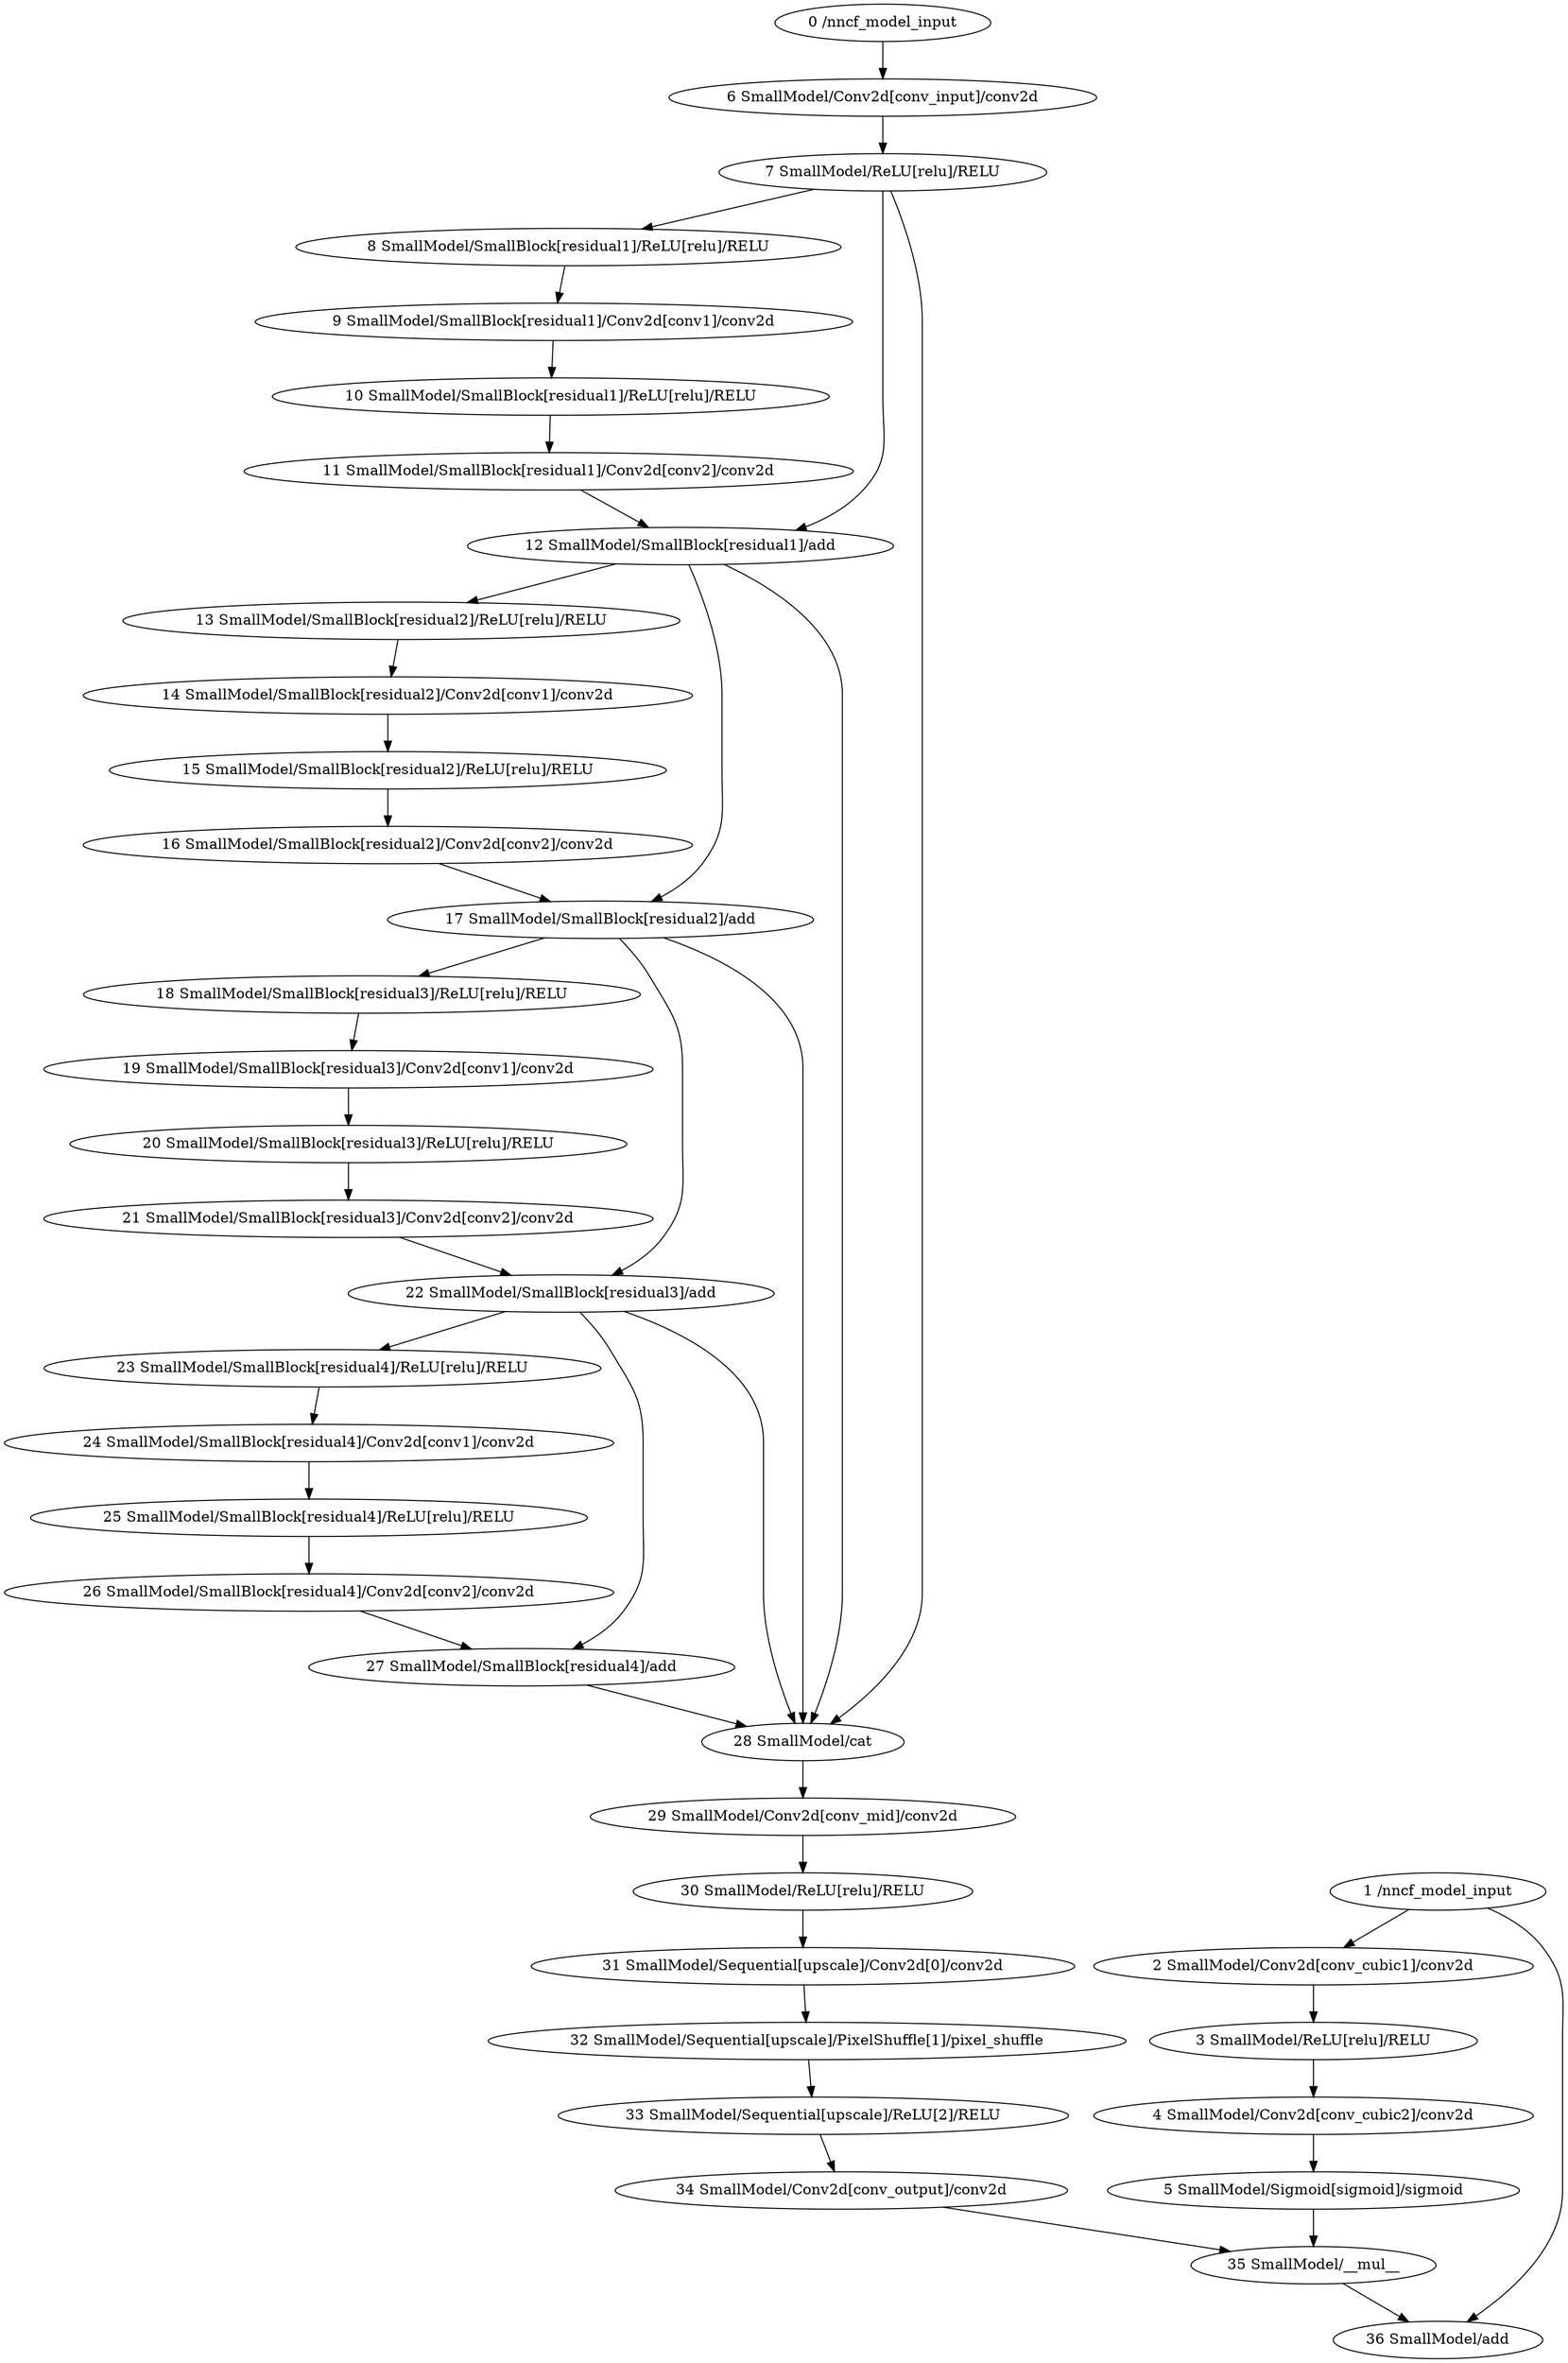 strict digraph  {
"0 /nncf_model_input" [id=0, scope="", type=nncf_model_input];
"1 /nncf_model_input" [id=1, scope="", type=nncf_model_input];
"2 SmallModel/Conv2d[conv_cubic1]/conv2d" [id=2, scope="SmallModel/Conv2d[conv_cubic1]", type=conv2d];
"3 SmallModel/ReLU[relu]/RELU" [id=3, scope="SmallModel/ReLU[relu]", type=RELU];
"4 SmallModel/Conv2d[conv_cubic2]/conv2d" [id=4, scope="SmallModel/Conv2d[conv_cubic2]", type=conv2d];
"5 SmallModel/Sigmoid[sigmoid]/sigmoid" [id=5, scope="SmallModel/Sigmoid[sigmoid]", type=sigmoid];
"6 SmallModel/Conv2d[conv_input]/conv2d" [id=6, scope="SmallModel/Conv2d[conv_input]", type=conv2d];
"7 SmallModel/ReLU[relu]/RELU" [id=7, scope="SmallModel/ReLU[relu]", type=RELU];
"8 SmallModel/SmallBlock[residual1]/ReLU[relu]/RELU" [id=8, scope="SmallModel/SmallBlock[residual1]/ReLU[relu]", type=RELU];
"9 SmallModel/SmallBlock[residual1]/Conv2d[conv1]/conv2d" [id=9, scope="SmallModel/SmallBlock[residual1]/Conv2d[conv1]", type=conv2d];
"10 SmallModel/SmallBlock[residual1]/ReLU[relu]/RELU" [id=10, scope="SmallModel/SmallBlock[residual1]/ReLU[relu]", type=RELU];
"11 SmallModel/SmallBlock[residual1]/Conv2d[conv2]/conv2d" [id=11, scope="SmallModel/SmallBlock[residual1]/Conv2d[conv2]", type=conv2d];
"12 SmallModel/SmallBlock[residual1]/add" [id=12, scope="SmallModel/SmallBlock[residual1]", type=add];
"13 SmallModel/SmallBlock[residual2]/ReLU[relu]/RELU" [id=13, scope="SmallModel/SmallBlock[residual2]/ReLU[relu]", type=RELU];
"14 SmallModel/SmallBlock[residual2]/Conv2d[conv1]/conv2d" [id=14, scope="SmallModel/SmallBlock[residual2]/Conv2d[conv1]", type=conv2d];
"15 SmallModel/SmallBlock[residual2]/ReLU[relu]/RELU" [id=15, scope="SmallModel/SmallBlock[residual2]/ReLU[relu]", type=RELU];
"16 SmallModel/SmallBlock[residual2]/Conv2d[conv2]/conv2d" [id=16, scope="SmallModel/SmallBlock[residual2]/Conv2d[conv2]", type=conv2d];
"17 SmallModel/SmallBlock[residual2]/add" [id=17, scope="SmallModel/SmallBlock[residual2]", type=add];
"18 SmallModel/SmallBlock[residual3]/ReLU[relu]/RELU" [id=18, scope="SmallModel/SmallBlock[residual3]/ReLU[relu]", type=RELU];
"19 SmallModel/SmallBlock[residual3]/Conv2d[conv1]/conv2d" [id=19, scope="SmallModel/SmallBlock[residual3]/Conv2d[conv1]", type=conv2d];
"20 SmallModel/SmallBlock[residual3]/ReLU[relu]/RELU" [id=20, scope="SmallModel/SmallBlock[residual3]/ReLU[relu]", type=RELU];
"21 SmallModel/SmallBlock[residual3]/Conv2d[conv2]/conv2d" [id=21, scope="SmallModel/SmallBlock[residual3]/Conv2d[conv2]", type=conv2d];
"22 SmallModel/SmallBlock[residual3]/add" [id=22, scope="SmallModel/SmallBlock[residual3]", type=add];
"23 SmallModel/SmallBlock[residual4]/ReLU[relu]/RELU" [id=23, scope="SmallModel/SmallBlock[residual4]/ReLU[relu]", type=RELU];
"24 SmallModel/SmallBlock[residual4]/Conv2d[conv1]/conv2d" [id=24, scope="SmallModel/SmallBlock[residual4]/Conv2d[conv1]", type=conv2d];
"25 SmallModel/SmallBlock[residual4]/ReLU[relu]/RELU" [id=25, scope="SmallModel/SmallBlock[residual4]/ReLU[relu]", type=RELU];
"26 SmallModel/SmallBlock[residual4]/Conv2d[conv2]/conv2d" [id=26, scope="SmallModel/SmallBlock[residual4]/Conv2d[conv2]", type=conv2d];
"27 SmallModel/SmallBlock[residual4]/add" [id=27, scope="SmallModel/SmallBlock[residual4]", type=add];
"28 SmallModel/cat" [id=28, scope=SmallModel, type=cat];
"29 SmallModel/Conv2d[conv_mid]/conv2d" [id=29, scope="SmallModel/Conv2d[conv_mid]", type=conv2d];
"30 SmallModel/ReLU[relu]/RELU" [id=30, scope="SmallModel/ReLU[relu]", type=RELU];
"31 SmallModel/Sequential[upscale]/Conv2d[0]/conv2d" [id=31, scope="SmallModel/Sequential[upscale]/Conv2d[0]", type=conv2d];
"32 SmallModel/Sequential[upscale]/PixelShuffle[1]/pixel_shuffle" [id=32, scope="SmallModel/Sequential[upscale]/PixelShuffle[1]", type=pixel_shuffle];
"33 SmallModel/Sequential[upscale]/ReLU[2]/RELU" [id=33, scope="SmallModel/Sequential[upscale]/ReLU[2]", type=RELU];
"34 SmallModel/Conv2d[conv_output]/conv2d" [id=34, scope="SmallModel/Conv2d[conv_output]", type=conv2d];
"35 SmallModel/__mul__" [id=35, scope=SmallModel, type=__mul__];
"36 SmallModel/add" [id=36, scope=SmallModel, type=add];
"0 /nncf_model_input" -> "6 SmallModel/Conv2d[conv_input]/conv2d";
"1 /nncf_model_input" -> "2 SmallModel/Conv2d[conv_cubic1]/conv2d";
"2 SmallModel/Conv2d[conv_cubic1]/conv2d" -> "3 SmallModel/ReLU[relu]/RELU";
"3 SmallModel/ReLU[relu]/RELU" -> "4 SmallModel/Conv2d[conv_cubic2]/conv2d";
"4 SmallModel/Conv2d[conv_cubic2]/conv2d" -> "5 SmallModel/Sigmoid[sigmoid]/sigmoid";
"6 SmallModel/Conv2d[conv_input]/conv2d" -> "7 SmallModel/ReLU[relu]/RELU";
"7 SmallModel/ReLU[relu]/RELU" -> "8 SmallModel/SmallBlock[residual1]/ReLU[relu]/RELU";
"8 SmallModel/SmallBlock[residual1]/ReLU[relu]/RELU" -> "9 SmallModel/SmallBlock[residual1]/Conv2d[conv1]/conv2d";
"1 /nncf_model_input" -> "36 SmallModel/add";
"5 SmallModel/Sigmoid[sigmoid]/sigmoid" -> "35 SmallModel/__mul__";
"7 SmallModel/ReLU[relu]/RELU" -> "12 SmallModel/SmallBlock[residual1]/add";
"7 SmallModel/ReLU[relu]/RELU" -> "28 SmallModel/cat";
"9 SmallModel/SmallBlock[residual1]/Conv2d[conv1]/conv2d" -> "10 SmallModel/SmallBlock[residual1]/ReLU[relu]/RELU";
"10 SmallModel/SmallBlock[residual1]/ReLU[relu]/RELU" -> "11 SmallModel/SmallBlock[residual1]/Conv2d[conv2]/conv2d";
"11 SmallModel/SmallBlock[residual1]/Conv2d[conv2]/conv2d" -> "12 SmallModel/SmallBlock[residual1]/add";
"12 SmallModel/SmallBlock[residual1]/add" -> "13 SmallModel/SmallBlock[residual2]/ReLU[relu]/RELU";
"12 SmallModel/SmallBlock[residual1]/add" -> "17 SmallModel/SmallBlock[residual2]/add";
"12 SmallModel/SmallBlock[residual1]/add" -> "28 SmallModel/cat";
"13 SmallModel/SmallBlock[residual2]/ReLU[relu]/RELU" -> "14 SmallModel/SmallBlock[residual2]/Conv2d[conv1]/conv2d";
"14 SmallModel/SmallBlock[residual2]/Conv2d[conv1]/conv2d" -> "15 SmallModel/SmallBlock[residual2]/ReLU[relu]/RELU";
"15 SmallModel/SmallBlock[residual2]/ReLU[relu]/RELU" -> "16 SmallModel/SmallBlock[residual2]/Conv2d[conv2]/conv2d";
"16 SmallModel/SmallBlock[residual2]/Conv2d[conv2]/conv2d" -> "17 SmallModel/SmallBlock[residual2]/add";
"17 SmallModel/SmallBlock[residual2]/add" -> "18 SmallModel/SmallBlock[residual3]/ReLU[relu]/RELU";
"17 SmallModel/SmallBlock[residual2]/add" -> "22 SmallModel/SmallBlock[residual3]/add";
"17 SmallModel/SmallBlock[residual2]/add" -> "28 SmallModel/cat";
"18 SmallModel/SmallBlock[residual3]/ReLU[relu]/RELU" -> "19 SmallModel/SmallBlock[residual3]/Conv2d[conv1]/conv2d";
"19 SmallModel/SmallBlock[residual3]/Conv2d[conv1]/conv2d" -> "20 SmallModel/SmallBlock[residual3]/ReLU[relu]/RELU";
"20 SmallModel/SmallBlock[residual3]/ReLU[relu]/RELU" -> "21 SmallModel/SmallBlock[residual3]/Conv2d[conv2]/conv2d";
"21 SmallModel/SmallBlock[residual3]/Conv2d[conv2]/conv2d" -> "22 SmallModel/SmallBlock[residual3]/add";
"22 SmallModel/SmallBlock[residual3]/add" -> "23 SmallModel/SmallBlock[residual4]/ReLU[relu]/RELU";
"22 SmallModel/SmallBlock[residual3]/add" -> "27 SmallModel/SmallBlock[residual4]/add";
"22 SmallModel/SmallBlock[residual3]/add" -> "28 SmallModel/cat";
"23 SmallModel/SmallBlock[residual4]/ReLU[relu]/RELU" -> "24 SmallModel/SmallBlock[residual4]/Conv2d[conv1]/conv2d";
"24 SmallModel/SmallBlock[residual4]/Conv2d[conv1]/conv2d" -> "25 SmallModel/SmallBlock[residual4]/ReLU[relu]/RELU";
"25 SmallModel/SmallBlock[residual4]/ReLU[relu]/RELU" -> "26 SmallModel/SmallBlock[residual4]/Conv2d[conv2]/conv2d";
"26 SmallModel/SmallBlock[residual4]/Conv2d[conv2]/conv2d" -> "27 SmallModel/SmallBlock[residual4]/add";
"27 SmallModel/SmallBlock[residual4]/add" -> "28 SmallModel/cat";
"28 SmallModel/cat" -> "29 SmallModel/Conv2d[conv_mid]/conv2d";
"29 SmallModel/Conv2d[conv_mid]/conv2d" -> "30 SmallModel/ReLU[relu]/RELU";
"30 SmallModel/ReLU[relu]/RELU" -> "31 SmallModel/Sequential[upscale]/Conv2d[0]/conv2d";
"31 SmallModel/Sequential[upscale]/Conv2d[0]/conv2d" -> "32 SmallModel/Sequential[upscale]/PixelShuffle[1]/pixel_shuffle";
"32 SmallModel/Sequential[upscale]/PixelShuffle[1]/pixel_shuffle" -> "33 SmallModel/Sequential[upscale]/ReLU[2]/RELU";
"33 SmallModel/Sequential[upscale]/ReLU[2]/RELU" -> "34 SmallModel/Conv2d[conv_output]/conv2d";
"34 SmallModel/Conv2d[conv_output]/conv2d" -> "35 SmallModel/__mul__";
"35 SmallModel/__mul__" -> "36 SmallModel/add";
}
